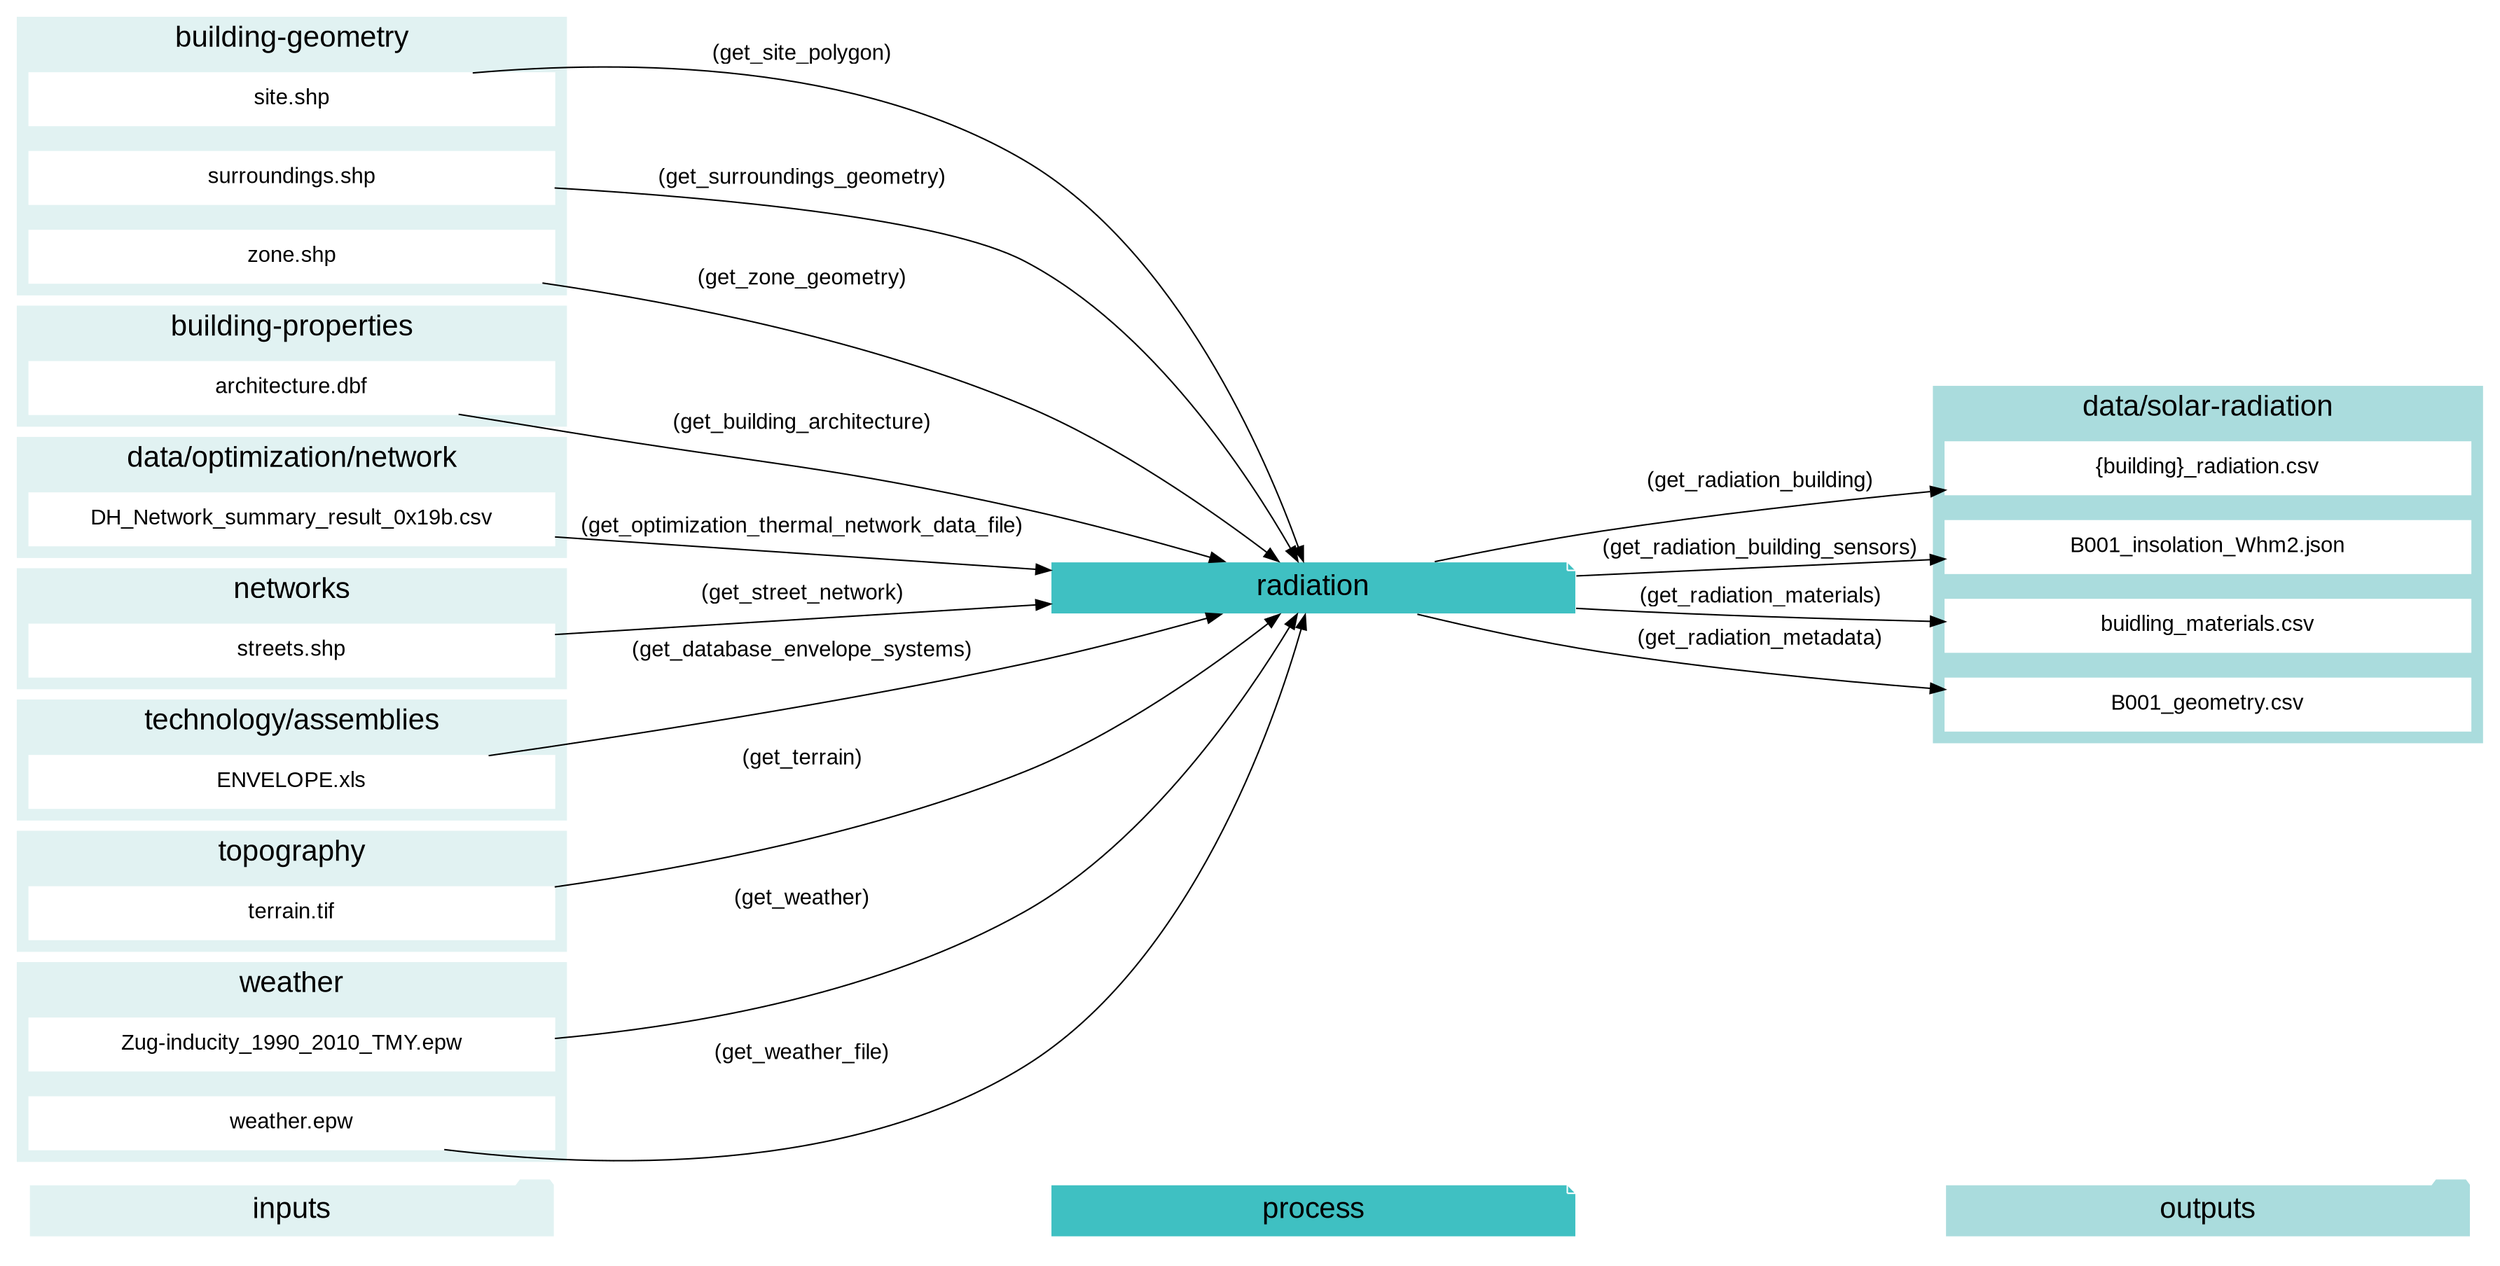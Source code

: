 digraph trace_inputlocator {
    rankdir="LR";
    graph [overlap=false, fontname=arial];
    node [shape=box, style=filled, color=white, fontsize=15, fontname=arial, fixedsize=true, width=5];
    edge [fontname=arial, fontsize = 15]
    newrank=true
    subgraph cluster_legend {
    fontsize=25
    style=invis
    "process"[style=filled, fillcolor="#3FC0C2", shape=note, fontsize=20, fontname="arial"]
    "inputs" [style=filled, shape=folder, color=white, fillcolor="#E1F2F2", fontsize=20]
    "outputs"[style=filled, shape=folder, color=white, fillcolor="#aadcdd", fontsize=20]
    "inputs"->"process"[style=invis]
    "process"->"outputs"[style=invis]
    }
    "radiation"[style=filled, color=white, fillcolor="#3FC0C2", shape=note, fontsize=20, fontname=arial];
    subgraph cluster_0_in {
        style = filled;
        color = "#E1F2F2";
        fontsize = 20;
        rank=same;
        label="building-geometry";
        "site.shp"
        "surroundings.shp"
        "zone.shp"
    }
    subgraph cluster_1_in {
        style = filled;
        color = "#E1F2F2";
        fontsize = 20;
        rank=same;
        label="building-properties";
        "architecture.dbf"
    }
    subgraph cluster_2_in {
        style = filled;
        color = "#E1F2F2";
        fontsize = 20;
        rank=same;
        label="data/optimization/network";
        "DH_Network_summary_result_0x19b.csv"
    }
    subgraph cluster_3_out {
        style = filled;
        color = "#aadcdd";
        fontsize = 20;
        rank=same;
        label="data/solar-radiation";
        "{building}_radiation.csv"
        "B001_insolation_Whm2.json"
        "buidling_materials.csv"
        "B001_geometry.csv"
    }
    subgraph cluster_4_in {
        style = filled;
        color = "#E1F2F2";
        fontsize = 20;
        rank=same;
        label="networks";
        "streets.shp"
    }
    subgraph cluster_5_in {
        style = filled;
        color = "#E1F2F2";
        fontsize = 20;
        rank=same;
        label="technology/assemblies";
        "ENVELOPE.xls"
    }
    subgraph cluster_6_in {
        style = filled;
        color = "#E1F2F2";
        fontsize = 20;
        rank=same;
        label="topography";
        "terrain.tif"
    }
    subgraph cluster_7_in {
        style = filled;
        color = "#E1F2F2";
        fontsize = 20;
        rank=same;
        label="weather";
        "Zug-inducity_1990_2010_TMY.epw"
        "weather.epw"
    }
    "architecture.dbf" -> "radiation"[label="(get_building_architecture)"]
    "ENVELOPE.xls" -> "radiation"[label="(get_database_envelope_systems)"]
    "DH_Network_summary_result_0x19b.csv" -> "radiation"[label="(get_optimization_thermal_network_data_file)"]
    "site.shp" -> "radiation"[label="(get_site_polygon)"]
    "streets.shp" -> "radiation"[label="(get_street_network)"]
    "surroundings.shp" -> "radiation"[label="(get_surroundings_geometry)"]
    "terrain.tif" -> "radiation"[label="(get_terrain)"]
    "Zug-inducity_1990_2010_TMY.epw" -> "radiation"[label="(get_weather)"]
    "weather.epw" -> "radiation"[label="(get_weather_file)"]
    "zone.shp" -> "radiation"[label="(get_zone_geometry)"]
    "radiation" -> "{building}_radiation.csv"[label="(get_radiation_building)"]
    "radiation" -> "B001_insolation_Whm2.json"[label="(get_radiation_building_sensors)"]
    "radiation" -> "buidling_materials.csv"[label="(get_radiation_materials)"]
    "radiation" -> "B001_geometry.csv"[label="(get_radiation_metadata)"]
    }